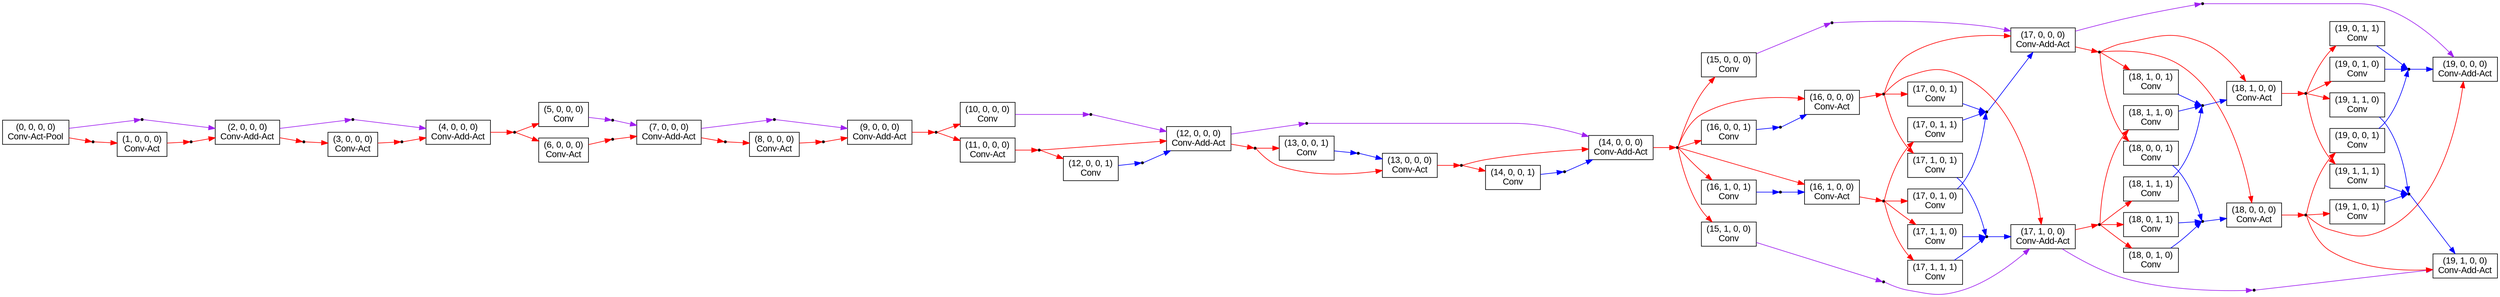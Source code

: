 digraph "graph" {
	rankdir=LR
	"(0, 0, 0, 0)" [label="(0, 0, 0, 0)
Conv-Act-Pool" fontname=Arial shape=rectangle]
	"(1, 0, 0, 0)" [label="(1, 0, 0, 0)
Conv-Act" fontname=Arial shape=rectangle]
	"(2, 0, 0, 0)" [label="(2, 0, 0, 0)
Conv-Add-Act" fontname=Arial shape=rectangle]
	"(3, 0, 0, 0)" [label="(3, 0, 0, 0)
Conv-Act" fontname=Arial shape=rectangle]
	"(4, 0, 0, 0)" [label="(4, 0, 0, 0)
Conv-Add-Act" fontname=Arial shape=rectangle]
	"(5, 0, 0, 0)" [label="(5, 0, 0, 0)
Conv" fontname=Arial shape=rectangle]
	"(6, 0, 0, 0)" [label="(6, 0, 0, 0)
Conv-Act" fontname=Arial shape=rectangle]
	"(7, 0, 0, 0)" [label="(7, 0, 0, 0)
Conv-Add-Act" fontname=Arial shape=rectangle]
	"(8, 0, 0, 0)" [label="(8, 0, 0, 0)
Conv-Act" fontname=Arial shape=rectangle]
	"(9, 0, 0, 0)" [label="(9, 0, 0, 0)
Conv-Add-Act" fontname=Arial shape=rectangle]
	"(10, 0, 0, 0)" [label="(10, 0, 0, 0)
Conv" fontname=Arial shape=rectangle]
	"(11, 0, 0, 0)" [label="(11, 0, 0, 0)
Conv-Act" fontname=Arial shape=rectangle]
	"(12, 0, 0, 0)" [label="(12, 0, 0, 0)
Conv-Add-Act" fontname=Arial shape=rectangle]
	"(12, 0, 0, 1)" [label="(12, 0, 0, 1)
Conv" fontname=Arial shape=rectangle]
	"(13, 0, 0, 0)" [label="(13, 0, 0, 0)
Conv-Act" fontname=Arial shape=rectangle]
	"(13, 0, 0, 1)" [label="(13, 0, 0, 1)
Conv" fontname=Arial shape=rectangle]
	"(14, 0, 0, 0)" [label="(14, 0, 0, 0)
Conv-Add-Act" fontname=Arial shape=rectangle]
	"(14, 0, 0, 1)" [label="(14, 0, 0, 1)
Conv" fontname=Arial shape=rectangle]
	"(15, 0, 0, 0)" [label="(15, 0, 0, 0)
Conv" fontname=Arial shape=rectangle]
	"(15, 1, 0, 0)" [label="(15, 1, 0, 0)
Conv" fontname=Arial shape=rectangle]
	"(16, 0, 0, 0)" [label="(16, 0, 0, 0)
Conv-Act" fontname=Arial shape=rectangle]
	"(16, 0, 0, 1)" [label="(16, 0, 0, 1)
Conv" fontname=Arial shape=rectangle]
	"(16, 1, 0, 0)" [label="(16, 1, 0, 0)
Conv-Act" fontname=Arial shape=rectangle]
	"(16, 1, 0, 1)" [label="(16, 1, 0, 1)
Conv" fontname=Arial shape=rectangle]
	"(17, 0, 0, 0)" [label="(17, 0, 0, 0)
Conv-Add-Act" fontname=Arial shape=rectangle]
	"(17, 0, 0, 1)" [label="(17, 0, 0, 1)
Conv" fontname=Arial shape=rectangle]
	"(17, 0, 1, 0)" [label="(17, 0, 1, 0)
Conv" fontname=Arial shape=rectangle]
	"(17, 0, 1, 1)" [label="(17, 0, 1, 1)
Conv" fontname=Arial shape=rectangle]
	"(17, 1, 0, 0)" [label="(17, 1, 0, 0)
Conv-Add-Act" fontname=Arial shape=rectangle]
	"(17, 1, 0, 1)" [label="(17, 1, 0, 1)
Conv" fontname=Arial shape=rectangle]
	"(17, 1, 1, 0)" [label="(17, 1, 1, 0)
Conv" fontname=Arial shape=rectangle]
	"(17, 1, 1, 1)" [label="(17, 1, 1, 1)
Conv" fontname=Arial shape=rectangle]
	"(18, 0, 0, 0)" [label="(18, 0, 0, 0)
Conv-Act" fontname=Arial shape=rectangle]
	"(18, 0, 0, 1)" [label="(18, 0, 0, 1)
Conv" fontname=Arial shape=rectangle]
	"(18, 0, 1, 0)" [label="(18, 0, 1, 0)
Conv" fontname=Arial shape=rectangle]
	"(18, 0, 1, 1)" [label="(18, 0, 1, 1)
Conv" fontname=Arial shape=rectangle]
	"(18, 1, 0, 0)" [label="(18, 1, 0, 0)
Conv-Act" fontname=Arial shape=rectangle]
	"(18, 1, 0, 1)" [label="(18, 1, 0, 1)
Conv" fontname=Arial shape=rectangle]
	"(18, 1, 1, 0)" [label="(18, 1, 1, 0)
Conv" fontname=Arial shape=rectangle]
	"(18, 1, 1, 1)" [label="(18, 1, 1, 1)
Conv" fontname=Arial shape=rectangle]
	"(19, 0, 0, 0)" [label="(19, 0, 0, 0)
Conv-Add-Act" fontname=Arial shape=rectangle]
	"(19, 0, 0, 1)" [label="(19, 0, 0, 1)
Conv" fontname=Arial shape=rectangle]
	"(19, 0, 1, 0)" [label="(19, 0, 1, 0)
Conv" fontname=Arial shape=rectangle]
	"(19, 0, 1, 1)" [label="(19, 0, 1, 1)
Conv" fontname=Arial shape=rectangle]
	"(19, 1, 0, 0)" [label="(19, 1, 0, 0)
Conv-Add-Act" fontname=Arial shape=rectangle]
	"(19, 1, 0, 1)" [label="(19, 1, 0, 1)
Conv" fontname=Arial shape=rectangle]
	"(19, 1, 1, 0)" [label="(19, 1, 1, 0)
Conv" fontname=Arial shape=rectangle]
	"(19, 1, 1, 1)" [label="(19, 1, 1, 1)
Conv" fontname=Arial shape=rectangle]
	"cast_from_(0, 0, 0, 0)" [fontname=Arial shape=point xlabel=""]
	"gather_from_(0, 0, 0, 0)" [fontname=Arial shape=point xlabel=""]
	"cast_from_(1, 0, 0, 0)" [fontname=Arial shape=point xlabel=""]
	"cast_from_(2, 0, 0, 0)" [fontname=Arial shape=point xlabel=""]
	"gather_from_(2, 0, 0, 0)" [fontname=Arial shape=point xlabel=""]
	"cast_from_(3, 0, 0, 0)" [fontname=Arial shape=point xlabel=""]
	"cast_from_(4, 0, 0, 0)" [fontname=Arial shape=point xlabel=""]
	"gather_from_(5, 0, 0, 0)" [fontname=Arial shape=point xlabel=""]
	"cast_from_(6, 0, 0, 0)" [fontname=Arial shape=point xlabel=""]
	"cast_from_(7, 0, 0, 0)" [fontname=Arial shape=point xlabel=""]
	"gather_from_(7, 0, 0, 0)" [fontname=Arial shape=point xlabel=""]
	"cast_from_(8, 0, 0, 0)" [fontname=Arial shape=point xlabel=""]
	"cast_from_(9, 0, 0, 0)" [fontname=Arial shape=point xlabel=""]
	"gather_from_(10, 0, 0, 0)" [fontname=Arial shape=point xlabel=""]
	"cast_from_(11, 0, 0, 0)" [fontname=Arial shape=point xlabel=""]
	"cast_from_(12, 0, 0, 0)" [fontname=Arial shape=point xlabel=""]
	"gather_from_(12, 0, 0, 0)" [fontname=Arial shape=point xlabel=""]
	"cast_from_(13, 0, 0, 0)" [fontname=Arial shape=point xlabel=""]
	"cast_from_(14, 0, 0, 0)" [fontname=Arial shape=point xlabel=""]
	"gather_from_(15, 0, 0, 0)" [fontname=Arial shape=point xlabel=""]
	"gather_from_(15, 1, 0, 0)" [fontname=Arial shape=point xlabel=""]
	"cast_from_(16, 0, 0, 0)" [fontname=Arial shape=point xlabel=""]
	"cast_from_(16, 1, 0, 0)" [fontname=Arial shape=point xlabel=""]
	"cast_from_(17, 0, 0, 0)" [fontname=Arial shape=point xlabel=""]
	"cast_from_(17, 1, 0, 0)" [fontname=Arial shape=point xlabel=""]
	"gather_from_(17, 0, 0, 0)" [fontname=Arial shape=point xlabel=""]
	"gather_from_(17, 1, 0, 0)" [fontname=Arial shape=point xlabel=""]
	"cast_from_(18, 0, 0, 0)" [fontname=Arial shape=point xlabel=""]
	"cast_from_(18, 1, 0, 0)" [fontname=Arial shape=point xlabel=""]
	"merge_to_(12, 0, 0, 0)" [fontname=Arial shape=point xlabel=""]
	"merge_to_(13, 0, 0, 0)" [fontname=Arial shape=point xlabel=""]
	"merge_to_(14, 0, 0, 0)" [fontname=Arial shape=point xlabel=""]
	"merge_to_(16, 0, 0, 0)" [fontname=Arial shape=point xlabel=""]
	"merge_to_(16, 1, 0, 0)" [fontname=Arial shape=point xlabel=""]
	"merge_to_(17, 0, 0, 0)" [fontname=Arial shape=point xlabel=""]
	"merge_to_(17, 1, 0, 0)" [fontname=Arial shape=point xlabel=""]
	"merge_to_(18, 0, 0, 0)" [fontname=Arial shape=point xlabel=""]
	"merge_to_(18, 1, 0, 0)" [fontname=Arial shape=point xlabel=""]
	"merge_to_(19, 0, 0, 0)" [fontname=Arial shape=point xlabel=""]
	"merge_to_(19, 1, 0, 0)" [fontname=Arial shape=point xlabel=""]
	"(0, 0, 0, 0)" -> "cast_from_(0, 0, 0, 0)" [color=red]
	"(0, 0, 0, 0)" -> "gather_from_(0, 0, 0, 0)" [color=purple]
	"(1, 0, 0, 0)" -> "cast_from_(1, 0, 0, 0)" [color=red]
	"(2, 0, 0, 0)" -> "cast_from_(2, 0, 0, 0)" [color=red]
	"(2, 0, 0, 0)" -> "gather_from_(2, 0, 0, 0)" [color=purple]
	"(3, 0, 0, 0)" -> "cast_from_(3, 0, 0, 0)" [color=red]
	"(4, 0, 0, 0)" -> "cast_from_(4, 0, 0, 0)" [color=red]
	"(5, 0, 0, 0)" -> "gather_from_(5, 0, 0, 0)" [color=purple]
	"(6, 0, 0, 0)" -> "cast_from_(6, 0, 0, 0)" [color=red]
	"(7, 0, 0, 0)" -> "cast_from_(7, 0, 0, 0)" [color=red]
	"(7, 0, 0, 0)" -> "gather_from_(7, 0, 0, 0)" [color=purple]
	"(8, 0, 0, 0)" -> "cast_from_(8, 0, 0, 0)" [color=red]
	"(9, 0, 0, 0)" -> "cast_from_(9, 0, 0, 0)" [color=red]
	"(10, 0, 0, 0)" -> "gather_from_(10, 0, 0, 0)" [color=purple]
	"(11, 0, 0, 0)" -> "cast_from_(11, 0, 0, 0)" [color=red]
	"(12, 0, 0, 0)" -> "cast_from_(12, 0, 0, 0)" [color=red]
	"(12, 0, 0, 0)" -> "gather_from_(12, 0, 0, 0)" [color=purple]
	"(12, 0, 0, 1)" -> "merge_to_(12, 0, 0, 0)" [color=blue]
	"(13, 0, 0, 0)" -> "cast_from_(13, 0, 0, 0)" [color=red]
	"(13, 0, 0, 1)" -> "merge_to_(13, 0, 0, 0)" [color=blue]
	"(14, 0, 0, 0)" -> "cast_from_(14, 0, 0, 0)" [color=red]
	"(14, 0, 0, 1)" -> "merge_to_(14, 0, 0, 0)" [color=blue]
	"(15, 0, 0, 0)" -> "gather_from_(15, 0, 0, 0)" [color=purple]
	"(15, 1, 0, 0)" -> "gather_from_(15, 1, 0, 0)" [color=purple]
	"(16, 0, 0, 0)" -> "cast_from_(16, 0, 0, 0)" [color=red]
	"(16, 0, 0, 1)" -> "merge_to_(16, 0, 0, 0)" [color=blue]
	"(16, 1, 0, 0)" -> "cast_from_(16, 1, 0, 0)" [color=red]
	"(16, 1, 0, 1)" -> "merge_to_(16, 1, 0, 0)" [color=blue]
	"(17, 0, 0, 0)" -> "cast_from_(17, 0, 0, 0)" [color=red]
	"(17, 0, 0, 0)" -> "gather_from_(17, 0, 0, 0)" [color=purple]
	"(17, 0, 0, 1)" -> "merge_to_(17, 0, 0, 0)" [color=blue]
	"(17, 0, 1, 0)" -> "merge_to_(17, 0, 0, 0)" [color=blue]
	"(17, 0, 1, 1)" -> "merge_to_(17, 0, 0, 0)" [color=blue]
	"(17, 1, 0, 0)" -> "cast_from_(17, 1, 0, 0)" [color=red]
	"(17, 1, 0, 0)" -> "gather_from_(17, 1, 0, 0)" [color=purple]
	"(17, 1, 0, 1)" -> "merge_to_(17, 1, 0, 0)" [color=blue]
	"(17, 1, 1, 0)" -> "merge_to_(17, 1, 0, 0)" [color=blue]
	"(17, 1, 1, 1)" -> "merge_to_(17, 1, 0, 0)" [color=blue]
	"(18, 0, 0, 0)" -> "cast_from_(18, 0, 0, 0)" [color=red]
	"(18, 0, 0, 1)" -> "merge_to_(18, 0, 0, 0)" [color=blue]
	"(18, 0, 1, 0)" -> "merge_to_(18, 0, 0, 0)" [color=blue]
	"(18, 0, 1, 1)" -> "merge_to_(18, 0, 0, 0)" [color=blue]
	"(18, 1, 0, 0)" -> "cast_from_(18, 1, 0, 0)" [color=red]
	"(18, 1, 0, 1)" -> "merge_to_(18, 1, 0, 0)" [color=blue]
	"(18, 1, 1, 0)" -> "merge_to_(18, 1, 0, 0)" [color=blue]
	"(18, 1, 1, 1)" -> "merge_to_(18, 1, 0, 0)" [color=blue]
	"(19, 0, 0, 1)" -> "merge_to_(19, 0, 0, 0)" [color=blue]
	"(19, 0, 1, 0)" -> "merge_to_(19, 0, 0, 0)" [color=blue]
	"(19, 0, 1, 1)" -> "merge_to_(19, 0, 0, 0)" [color=blue]
	"(19, 1, 0, 1)" -> "merge_to_(19, 1, 0, 0)" [color=blue]
	"(19, 1, 1, 0)" -> "merge_to_(19, 1, 0, 0)" [color=blue]
	"(19, 1, 1, 1)" -> "merge_to_(19, 1, 0, 0)" [color=blue]
	"cast_from_(0, 0, 0, 0)" -> "(1, 0, 0, 0)" [color=red]
	"gather_from_(0, 0, 0, 0)" -> "(2, 0, 0, 0)" [color=purple]
	"cast_from_(1, 0, 0, 0)" -> "(2, 0, 0, 0)" [color=red]
	"cast_from_(2, 0, 0, 0)" -> "(3, 0, 0, 0)" [color=red]
	"gather_from_(2, 0, 0, 0)" -> "(4, 0, 0, 0)" [color=purple]
	"cast_from_(3, 0, 0, 0)" -> "(4, 0, 0, 0)" [color=red]
	"cast_from_(4, 0, 0, 0)" -> "(5, 0, 0, 0)" [color=red]
	"cast_from_(4, 0, 0, 0)" -> "(6, 0, 0, 0)" [color=red]
	"gather_from_(5, 0, 0, 0)" -> "(7, 0, 0, 0)" [color=purple]
	"cast_from_(6, 0, 0, 0)" -> "(7, 0, 0, 0)" [color=red]
	"cast_from_(7, 0, 0, 0)" -> "(8, 0, 0, 0)" [color=red]
	"gather_from_(7, 0, 0, 0)" -> "(9, 0, 0, 0)" [color=purple]
	"cast_from_(8, 0, 0, 0)" -> "(9, 0, 0, 0)" [color=red]
	"cast_from_(9, 0, 0, 0)" -> "(10, 0, 0, 0)" [color=red]
	"cast_from_(9, 0, 0, 0)" -> "(11, 0, 0, 0)" [color=red]
	"gather_from_(10, 0, 0, 0)" -> "(12, 0, 0, 0)" [color=purple]
	"cast_from_(11, 0, 0, 0)" -> "(12, 0, 0, 0)" [color=red]
	"cast_from_(11, 0, 0, 0)" -> "(12, 0, 0, 1)" [color=red]
	"cast_from_(12, 0, 0, 0)" -> "(13, 0, 0, 0)" [color=red]
	"cast_from_(12, 0, 0, 0)" -> "(13, 0, 0, 1)" [color=red]
	"gather_from_(12, 0, 0, 0)" -> "(14, 0, 0, 0)" [color=purple]
	"cast_from_(13, 0, 0, 0)" -> "(14, 0, 0, 0)" [color=red]
	"cast_from_(13, 0, 0, 0)" -> "(14, 0, 0, 1)" [color=red]
	"cast_from_(14, 0, 0, 0)" -> "(15, 0, 0, 0)" [color=red]
	"cast_from_(14, 0, 0, 0)" -> "(15, 1, 0, 0)" [color=red]
	"cast_from_(14, 0, 0, 0)" -> "(16, 0, 0, 0)" [color=red]
	"cast_from_(14, 0, 0, 0)" -> "(16, 0, 0, 1)" [color=red]
	"cast_from_(14, 0, 0, 0)" -> "(16, 1, 0, 0)" [color=red]
	"cast_from_(14, 0, 0, 0)" -> "(16, 1, 0, 1)" [color=red]
	"gather_from_(15, 0, 0, 0)" -> "(17, 0, 0, 0)" [color=purple]
	"gather_from_(15, 1, 0, 0)" -> "(17, 1, 0, 0)" [color=purple]
	"cast_from_(16, 0, 0, 0)" -> "(17, 0, 0, 0)" [color=red]
	"cast_from_(16, 0, 0, 0)" -> "(17, 0, 0, 1)" [color=red]
	"cast_from_(16, 0, 0, 0)" -> "(17, 1, 0, 0)" [color=red]
	"cast_from_(16, 0, 0, 0)" -> "(17, 1, 0, 1)" [color=red]
	"cast_from_(16, 1, 0, 0)" -> "(17, 0, 1, 0)" [color=red]
	"cast_from_(16, 1, 0, 0)" -> "(17, 0, 1, 1)" [color=red]
	"cast_from_(16, 1, 0, 0)" -> "(17, 1, 1, 0)" [color=red]
	"cast_from_(16, 1, 0, 0)" -> "(17, 1, 1, 1)" [color=red]
	"cast_from_(17, 0, 0, 0)" -> "(18, 0, 0, 0)" [color=red]
	"cast_from_(17, 0, 0, 0)" -> "(18, 0, 0, 1)" [color=red]
	"cast_from_(17, 0, 0, 0)" -> "(18, 1, 0, 0)" [color=red]
	"cast_from_(17, 0, 0, 0)" -> "(18, 1, 0, 1)" [color=red]
	"cast_from_(17, 1, 0, 0)" -> "(18, 0, 1, 0)" [color=red]
	"cast_from_(17, 1, 0, 0)" -> "(18, 0, 1, 1)" [color=red]
	"cast_from_(17, 1, 0, 0)" -> "(18, 1, 1, 0)" [color=red]
	"cast_from_(17, 1, 0, 0)" -> "(18, 1, 1, 1)" [color=red]
	"gather_from_(17, 0, 0, 0)" -> "(19, 0, 0, 0)" [color=purple]
	"gather_from_(17, 1, 0, 0)" -> "(19, 1, 0, 0)" [color=purple]
	"cast_from_(18, 0, 0, 0)" -> "(19, 0, 0, 0)" [color=red]
	"cast_from_(18, 0, 0, 0)" -> "(19, 0, 0, 1)" [color=red]
	"cast_from_(18, 0, 0, 0)" -> "(19, 1, 0, 0)" [color=red]
	"cast_from_(18, 0, 0, 0)" -> "(19, 1, 0, 1)" [color=red]
	"cast_from_(18, 1, 0, 0)" -> "(19, 0, 1, 0)" [color=red]
	"cast_from_(18, 1, 0, 0)" -> "(19, 0, 1, 1)" [color=red]
	"cast_from_(18, 1, 0, 0)" -> "(19, 1, 1, 0)" [color=red]
	"cast_from_(18, 1, 0, 0)" -> "(19, 1, 1, 1)" [color=red]
	"merge_to_(12, 0, 0, 0)" -> "(12, 0, 0, 0)" [color=blue]
	"merge_to_(13, 0, 0, 0)" -> "(13, 0, 0, 0)" [color=blue]
	"merge_to_(14, 0, 0, 0)" -> "(14, 0, 0, 0)" [color=blue]
	"merge_to_(16, 0, 0, 0)" -> "(16, 0, 0, 0)" [color=blue]
	"merge_to_(16, 1, 0, 0)" -> "(16, 1, 0, 0)" [color=blue]
	"merge_to_(17, 0, 0, 0)" -> "(17, 0, 0, 0)" [color=blue]
	"merge_to_(17, 1, 0, 0)" -> "(17, 1, 0, 0)" [color=blue]
	"merge_to_(18, 0, 0, 0)" -> "(18, 0, 0, 0)" [color=blue]
	"merge_to_(18, 1, 0, 0)" -> "(18, 1, 0, 0)" [color=blue]
	"merge_to_(19, 0, 0, 0)" -> "(19, 0, 0, 0)" [color=blue]
	"merge_to_(19, 1, 0, 0)" -> "(19, 1, 0, 0)" [color=blue]
}
